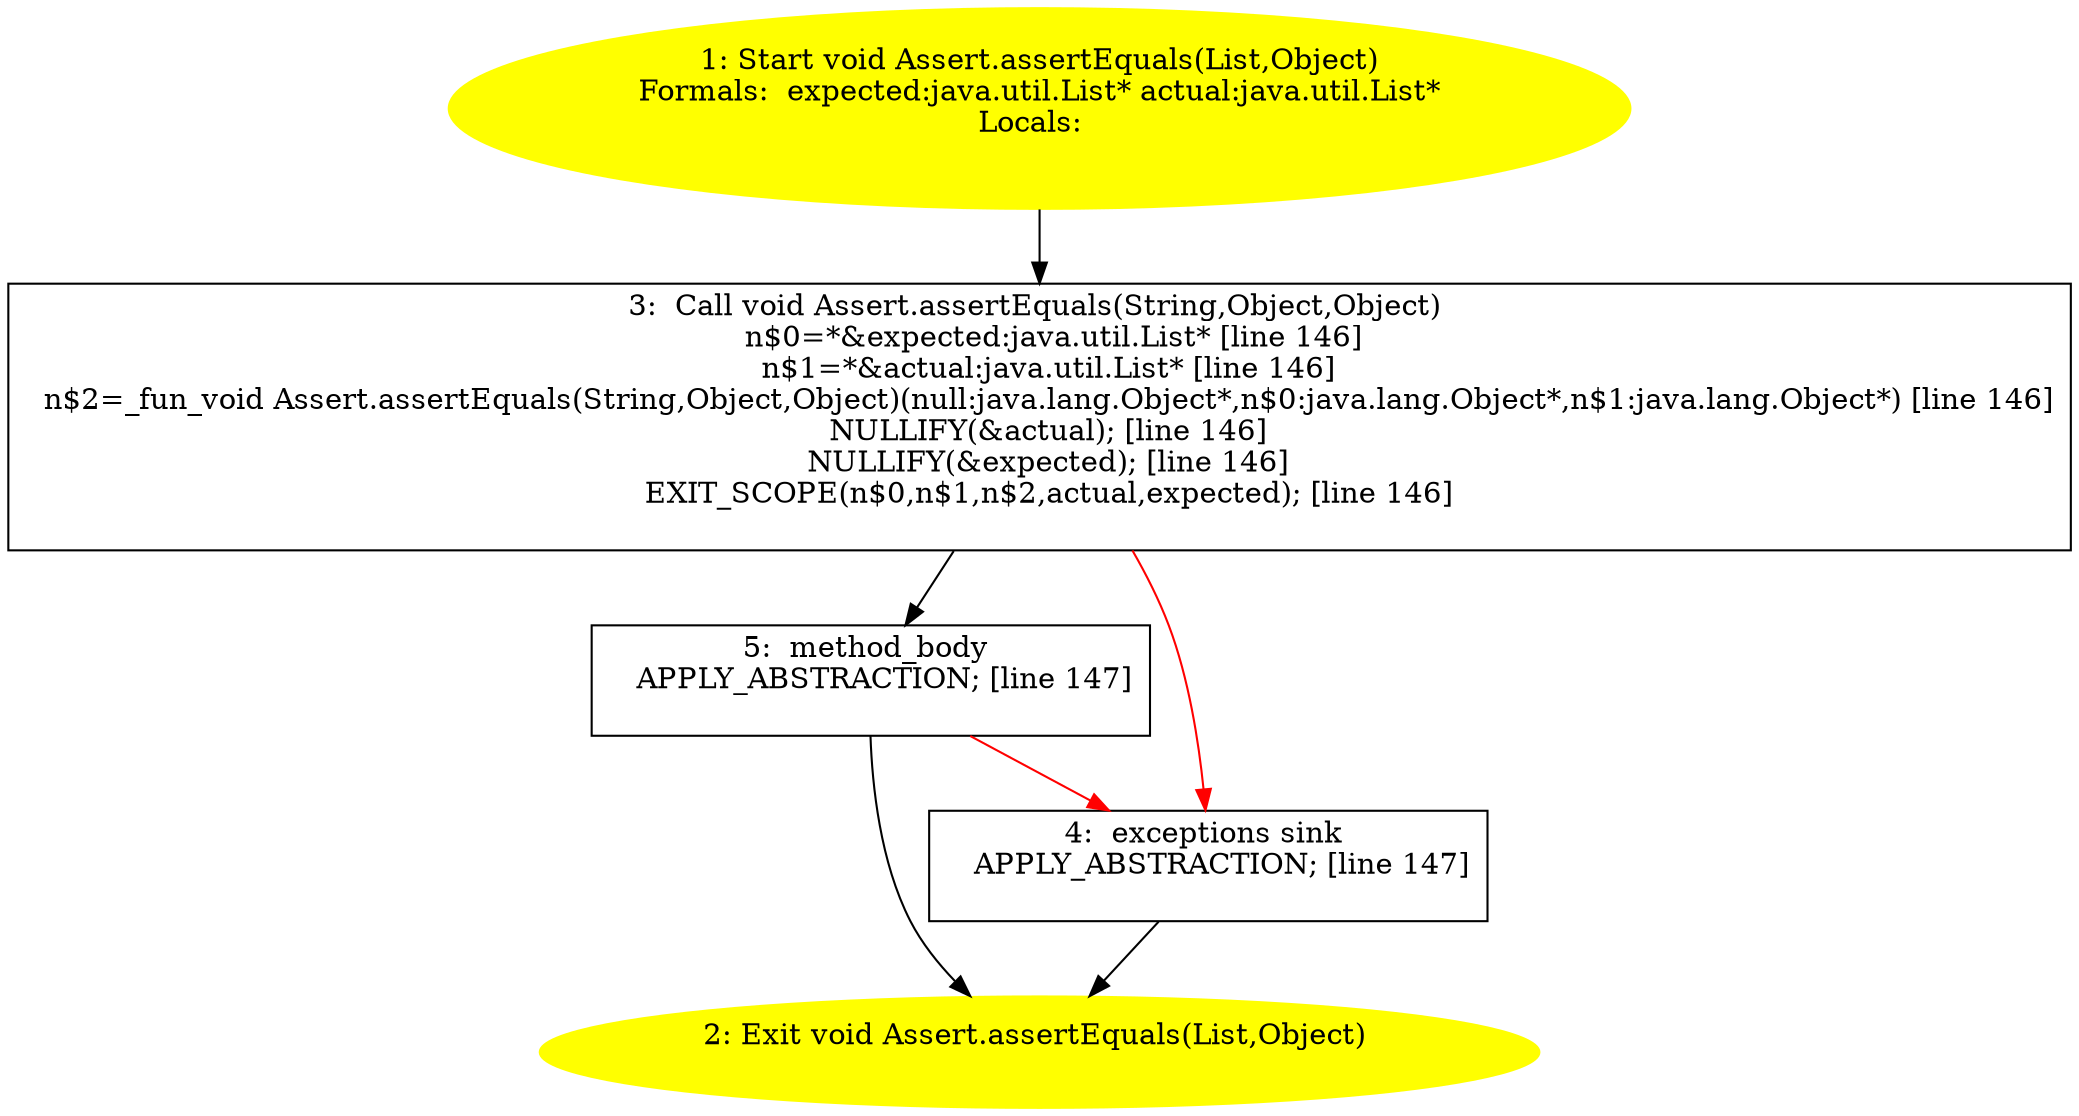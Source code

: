 /* @generated */
digraph cfg {
"org.junit.Assert.assertEquals(java.util.List,java.lang.Object):void.a2ef73f2b246a719342ac15eb4331f18_1" [label="1: Start void Assert.assertEquals(List,Object)\nFormals:  expected:java.util.List* actual:java.util.List*\nLocals:  \n  " color=yellow style=filled]
	

	 "org.junit.Assert.assertEquals(java.util.List,java.lang.Object):void.a2ef73f2b246a719342ac15eb4331f18_1" -> "org.junit.Assert.assertEquals(java.util.List,java.lang.Object):void.a2ef73f2b246a719342ac15eb4331f18_3" ;
"org.junit.Assert.assertEquals(java.util.List,java.lang.Object):void.a2ef73f2b246a719342ac15eb4331f18_2" [label="2: Exit void Assert.assertEquals(List,Object) \n  " color=yellow style=filled]
	

"org.junit.Assert.assertEquals(java.util.List,java.lang.Object):void.a2ef73f2b246a719342ac15eb4331f18_3" [label="3:  Call void Assert.assertEquals(String,Object,Object) \n   n$0=*&expected:java.util.List* [line 146]\n  n$1=*&actual:java.util.List* [line 146]\n  n$2=_fun_void Assert.assertEquals(String,Object,Object)(null:java.lang.Object*,n$0:java.lang.Object*,n$1:java.lang.Object*) [line 146]\n  NULLIFY(&actual); [line 146]\n  NULLIFY(&expected); [line 146]\n  EXIT_SCOPE(n$0,n$1,n$2,actual,expected); [line 146]\n " shape="box"]
	

	 "org.junit.Assert.assertEquals(java.util.List,java.lang.Object):void.a2ef73f2b246a719342ac15eb4331f18_3" -> "org.junit.Assert.assertEquals(java.util.List,java.lang.Object):void.a2ef73f2b246a719342ac15eb4331f18_5" ;
	 "org.junit.Assert.assertEquals(java.util.List,java.lang.Object):void.a2ef73f2b246a719342ac15eb4331f18_3" -> "org.junit.Assert.assertEquals(java.util.List,java.lang.Object):void.a2ef73f2b246a719342ac15eb4331f18_4" [color="red" ];
"org.junit.Assert.assertEquals(java.util.List,java.lang.Object):void.a2ef73f2b246a719342ac15eb4331f18_4" [label="4:  exceptions sink \n   APPLY_ABSTRACTION; [line 147]\n " shape="box"]
	

	 "org.junit.Assert.assertEquals(java.util.List,java.lang.Object):void.a2ef73f2b246a719342ac15eb4331f18_4" -> "org.junit.Assert.assertEquals(java.util.List,java.lang.Object):void.a2ef73f2b246a719342ac15eb4331f18_2" ;
"org.junit.Assert.assertEquals(java.util.List,java.lang.Object):void.a2ef73f2b246a719342ac15eb4331f18_5" [label="5:  method_body \n   APPLY_ABSTRACTION; [line 147]\n " shape="box"]
	

	 "org.junit.Assert.assertEquals(java.util.List,java.lang.Object):void.a2ef73f2b246a719342ac15eb4331f18_5" -> "org.junit.Assert.assertEquals(java.util.List,java.lang.Object):void.a2ef73f2b246a719342ac15eb4331f18_2" ;
	 "org.junit.Assert.assertEquals(java.util.List,java.lang.Object):void.a2ef73f2b246a719342ac15eb4331f18_5" -> "org.junit.Assert.assertEquals(java.util.List,java.lang.Object):void.a2ef73f2b246a719342ac15eb4331f18_4" [color="red" ];
}
